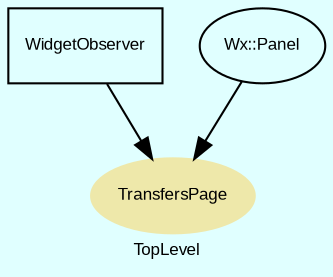 digraph TopLevel {
    compound = true
    bgcolor = lightcyan1
    fontname = Arial
    fontsize = 8
    label = "TopLevel"
    node [
        fontname = Arial,
        fontsize = 8,
        color = black
    ]

    TransfersPage [
        fontcolor = black,
        URL = "classes/TransfersPage.html",
        shape = ellipse,
        color = palegoldenrod,
        style = filled,
        label = "TransfersPage"
    ]

    WidgetObserver [
        URL = "classes/WidgetObserver.html",
        shape = box,
        label = "WidgetObserver"
    ]

    WidgetObserver -> TransfersPage [

    ]

    Wx__Panel [
        URL = "classes/Wx/Panel.html",
        label = "Wx::Panel"
    ]

    Wx__Panel -> TransfersPage [

    ]

}

